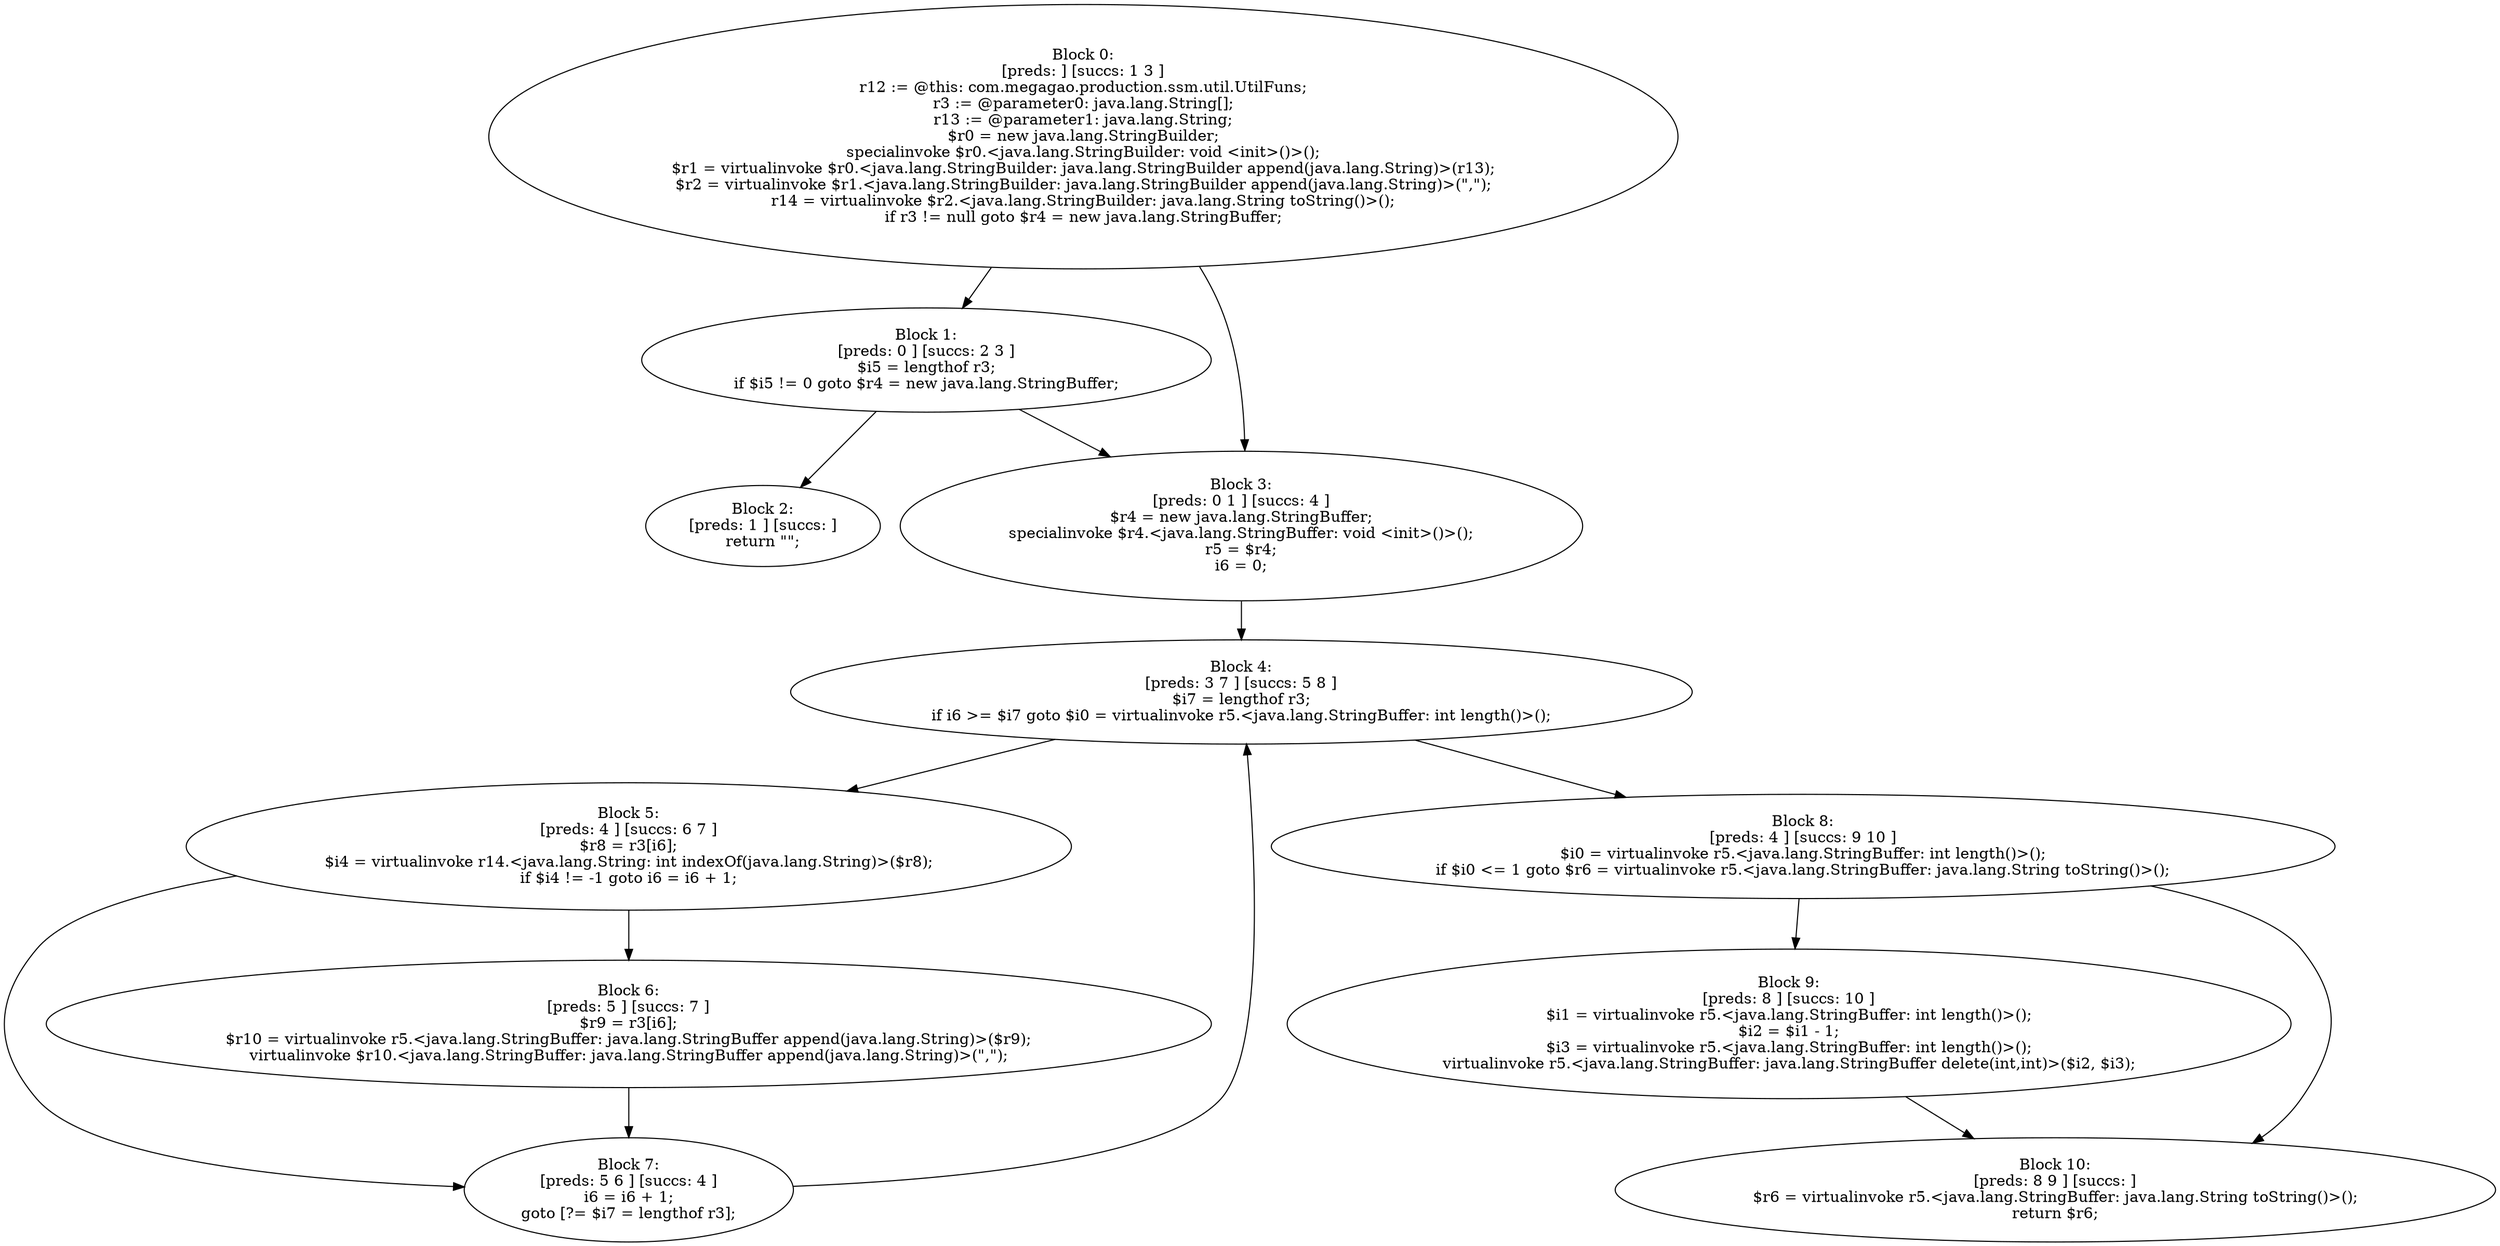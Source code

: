 digraph "unitGraph" {
    "Block 0:
[preds: ] [succs: 1 3 ]
r12 := @this: com.megagao.production.ssm.util.UtilFuns;
r3 := @parameter0: java.lang.String[];
r13 := @parameter1: java.lang.String;
$r0 = new java.lang.StringBuilder;
specialinvoke $r0.<java.lang.StringBuilder: void <init>()>();
$r1 = virtualinvoke $r0.<java.lang.StringBuilder: java.lang.StringBuilder append(java.lang.String)>(r13);
$r2 = virtualinvoke $r1.<java.lang.StringBuilder: java.lang.StringBuilder append(java.lang.String)>(\",\");
r14 = virtualinvoke $r2.<java.lang.StringBuilder: java.lang.String toString()>();
if r3 != null goto $r4 = new java.lang.StringBuffer;
"
    "Block 1:
[preds: 0 ] [succs: 2 3 ]
$i5 = lengthof r3;
if $i5 != 0 goto $r4 = new java.lang.StringBuffer;
"
    "Block 2:
[preds: 1 ] [succs: ]
return \"\";
"
    "Block 3:
[preds: 0 1 ] [succs: 4 ]
$r4 = new java.lang.StringBuffer;
specialinvoke $r4.<java.lang.StringBuffer: void <init>()>();
r5 = $r4;
i6 = 0;
"
    "Block 4:
[preds: 3 7 ] [succs: 5 8 ]
$i7 = lengthof r3;
if i6 >= $i7 goto $i0 = virtualinvoke r5.<java.lang.StringBuffer: int length()>();
"
    "Block 5:
[preds: 4 ] [succs: 6 7 ]
$r8 = r3[i6];
$i4 = virtualinvoke r14.<java.lang.String: int indexOf(java.lang.String)>($r8);
if $i4 != -1 goto i6 = i6 + 1;
"
    "Block 6:
[preds: 5 ] [succs: 7 ]
$r9 = r3[i6];
$r10 = virtualinvoke r5.<java.lang.StringBuffer: java.lang.StringBuffer append(java.lang.String)>($r9);
virtualinvoke $r10.<java.lang.StringBuffer: java.lang.StringBuffer append(java.lang.String)>(\",\");
"
    "Block 7:
[preds: 5 6 ] [succs: 4 ]
i6 = i6 + 1;
goto [?= $i7 = lengthof r3];
"
    "Block 8:
[preds: 4 ] [succs: 9 10 ]
$i0 = virtualinvoke r5.<java.lang.StringBuffer: int length()>();
if $i0 <= 1 goto $r6 = virtualinvoke r5.<java.lang.StringBuffer: java.lang.String toString()>();
"
    "Block 9:
[preds: 8 ] [succs: 10 ]
$i1 = virtualinvoke r5.<java.lang.StringBuffer: int length()>();
$i2 = $i1 - 1;
$i3 = virtualinvoke r5.<java.lang.StringBuffer: int length()>();
virtualinvoke r5.<java.lang.StringBuffer: java.lang.StringBuffer delete(int,int)>($i2, $i3);
"
    "Block 10:
[preds: 8 9 ] [succs: ]
$r6 = virtualinvoke r5.<java.lang.StringBuffer: java.lang.String toString()>();
return $r6;
"
    "Block 0:
[preds: ] [succs: 1 3 ]
r12 := @this: com.megagao.production.ssm.util.UtilFuns;
r3 := @parameter0: java.lang.String[];
r13 := @parameter1: java.lang.String;
$r0 = new java.lang.StringBuilder;
specialinvoke $r0.<java.lang.StringBuilder: void <init>()>();
$r1 = virtualinvoke $r0.<java.lang.StringBuilder: java.lang.StringBuilder append(java.lang.String)>(r13);
$r2 = virtualinvoke $r1.<java.lang.StringBuilder: java.lang.StringBuilder append(java.lang.String)>(\",\");
r14 = virtualinvoke $r2.<java.lang.StringBuilder: java.lang.String toString()>();
if r3 != null goto $r4 = new java.lang.StringBuffer;
"->"Block 1:
[preds: 0 ] [succs: 2 3 ]
$i5 = lengthof r3;
if $i5 != 0 goto $r4 = new java.lang.StringBuffer;
";
    "Block 0:
[preds: ] [succs: 1 3 ]
r12 := @this: com.megagao.production.ssm.util.UtilFuns;
r3 := @parameter0: java.lang.String[];
r13 := @parameter1: java.lang.String;
$r0 = new java.lang.StringBuilder;
specialinvoke $r0.<java.lang.StringBuilder: void <init>()>();
$r1 = virtualinvoke $r0.<java.lang.StringBuilder: java.lang.StringBuilder append(java.lang.String)>(r13);
$r2 = virtualinvoke $r1.<java.lang.StringBuilder: java.lang.StringBuilder append(java.lang.String)>(\",\");
r14 = virtualinvoke $r2.<java.lang.StringBuilder: java.lang.String toString()>();
if r3 != null goto $r4 = new java.lang.StringBuffer;
"->"Block 3:
[preds: 0 1 ] [succs: 4 ]
$r4 = new java.lang.StringBuffer;
specialinvoke $r4.<java.lang.StringBuffer: void <init>()>();
r5 = $r4;
i6 = 0;
";
    "Block 1:
[preds: 0 ] [succs: 2 3 ]
$i5 = lengthof r3;
if $i5 != 0 goto $r4 = new java.lang.StringBuffer;
"->"Block 2:
[preds: 1 ] [succs: ]
return \"\";
";
    "Block 1:
[preds: 0 ] [succs: 2 3 ]
$i5 = lengthof r3;
if $i5 != 0 goto $r4 = new java.lang.StringBuffer;
"->"Block 3:
[preds: 0 1 ] [succs: 4 ]
$r4 = new java.lang.StringBuffer;
specialinvoke $r4.<java.lang.StringBuffer: void <init>()>();
r5 = $r4;
i6 = 0;
";
    "Block 3:
[preds: 0 1 ] [succs: 4 ]
$r4 = new java.lang.StringBuffer;
specialinvoke $r4.<java.lang.StringBuffer: void <init>()>();
r5 = $r4;
i6 = 0;
"->"Block 4:
[preds: 3 7 ] [succs: 5 8 ]
$i7 = lengthof r3;
if i6 >= $i7 goto $i0 = virtualinvoke r5.<java.lang.StringBuffer: int length()>();
";
    "Block 4:
[preds: 3 7 ] [succs: 5 8 ]
$i7 = lengthof r3;
if i6 >= $i7 goto $i0 = virtualinvoke r5.<java.lang.StringBuffer: int length()>();
"->"Block 5:
[preds: 4 ] [succs: 6 7 ]
$r8 = r3[i6];
$i4 = virtualinvoke r14.<java.lang.String: int indexOf(java.lang.String)>($r8);
if $i4 != -1 goto i6 = i6 + 1;
";
    "Block 4:
[preds: 3 7 ] [succs: 5 8 ]
$i7 = lengthof r3;
if i6 >= $i7 goto $i0 = virtualinvoke r5.<java.lang.StringBuffer: int length()>();
"->"Block 8:
[preds: 4 ] [succs: 9 10 ]
$i0 = virtualinvoke r5.<java.lang.StringBuffer: int length()>();
if $i0 <= 1 goto $r6 = virtualinvoke r5.<java.lang.StringBuffer: java.lang.String toString()>();
";
    "Block 5:
[preds: 4 ] [succs: 6 7 ]
$r8 = r3[i6];
$i4 = virtualinvoke r14.<java.lang.String: int indexOf(java.lang.String)>($r8);
if $i4 != -1 goto i6 = i6 + 1;
"->"Block 6:
[preds: 5 ] [succs: 7 ]
$r9 = r3[i6];
$r10 = virtualinvoke r5.<java.lang.StringBuffer: java.lang.StringBuffer append(java.lang.String)>($r9);
virtualinvoke $r10.<java.lang.StringBuffer: java.lang.StringBuffer append(java.lang.String)>(\",\");
";
    "Block 5:
[preds: 4 ] [succs: 6 7 ]
$r8 = r3[i6];
$i4 = virtualinvoke r14.<java.lang.String: int indexOf(java.lang.String)>($r8);
if $i4 != -1 goto i6 = i6 + 1;
"->"Block 7:
[preds: 5 6 ] [succs: 4 ]
i6 = i6 + 1;
goto [?= $i7 = lengthof r3];
";
    "Block 6:
[preds: 5 ] [succs: 7 ]
$r9 = r3[i6];
$r10 = virtualinvoke r5.<java.lang.StringBuffer: java.lang.StringBuffer append(java.lang.String)>($r9);
virtualinvoke $r10.<java.lang.StringBuffer: java.lang.StringBuffer append(java.lang.String)>(\",\");
"->"Block 7:
[preds: 5 6 ] [succs: 4 ]
i6 = i6 + 1;
goto [?= $i7 = lengthof r3];
";
    "Block 7:
[preds: 5 6 ] [succs: 4 ]
i6 = i6 + 1;
goto [?= $i7 = lengthof r3];
"->"Block 4:
[preds: 3 7 ] [succs: 5 8 ]
$i7 = lengthof r3;
if i6 >= $i7 goto $i0 = virtualinvoke r5.<java.lang.StringBuffer: int length()>();
";
    "Block 8:
[preds: 4 ] [succs: 9 10 ]
$i0 = virtualinvoke r5.<java.lang.StringBuffer: int length()>();
if $i0 <= 1 goto $r6 = virtualinvoke r5.<java.lang.StringBuffer: java.lang.String toString()>();
"->"Block 9:
[preds: 8 ] [succs: 10 ]
$i1 = virtualinvoke r5.<java.lang.StringBuffer: int length()>();
$i2 = $i1 - 1;
$i3 = virtualinvoke r5.<java.lang.StringBuffer: int length()>();
virtualinvoke r5.<java.lang.StringBuffer: java.lang.StringBuffer delete(int,int)>($i2, $i3);
";
    "Block 8:
[preds: 4 ] [succs: 9 10 ]
$i0 = virtualinvoke r5.<java.lang.StringBuffer: int length()>();
if $i0 <= 1 goto $r6 = virtualinvoke r5.<java.lang.StringBuffer: java.lang.String toString()>();
"->"Block 10:
[preds: 8 9 ] [succs: ]
$r6 = virtualinvoke r5.<java.lang.StringBuffer: java.lang.String toString()>();
return $r6;
";
    "Block 9:
[preds: 8 ] [succs: 10 ]
$i1 = virtualinvoke r5.<java.lang.StringBuffer: int length()>();
$i2 = $i1 - 1;
$i3 = virtualinvoke r5.<java.lang.StringBuffer: int length()>();
virtualinvoke r5.<java.lang.StringBuffer: java.lang.StringBuffer delete(int,int)>($i2, $i3);
"->"Block 10:
[preds: 8 9 ] [succs: ]
$r6 = virtualinvoke r5.<java.lang.StringBuffer: java.lang.String toString()>();
return $r6;
";
}
